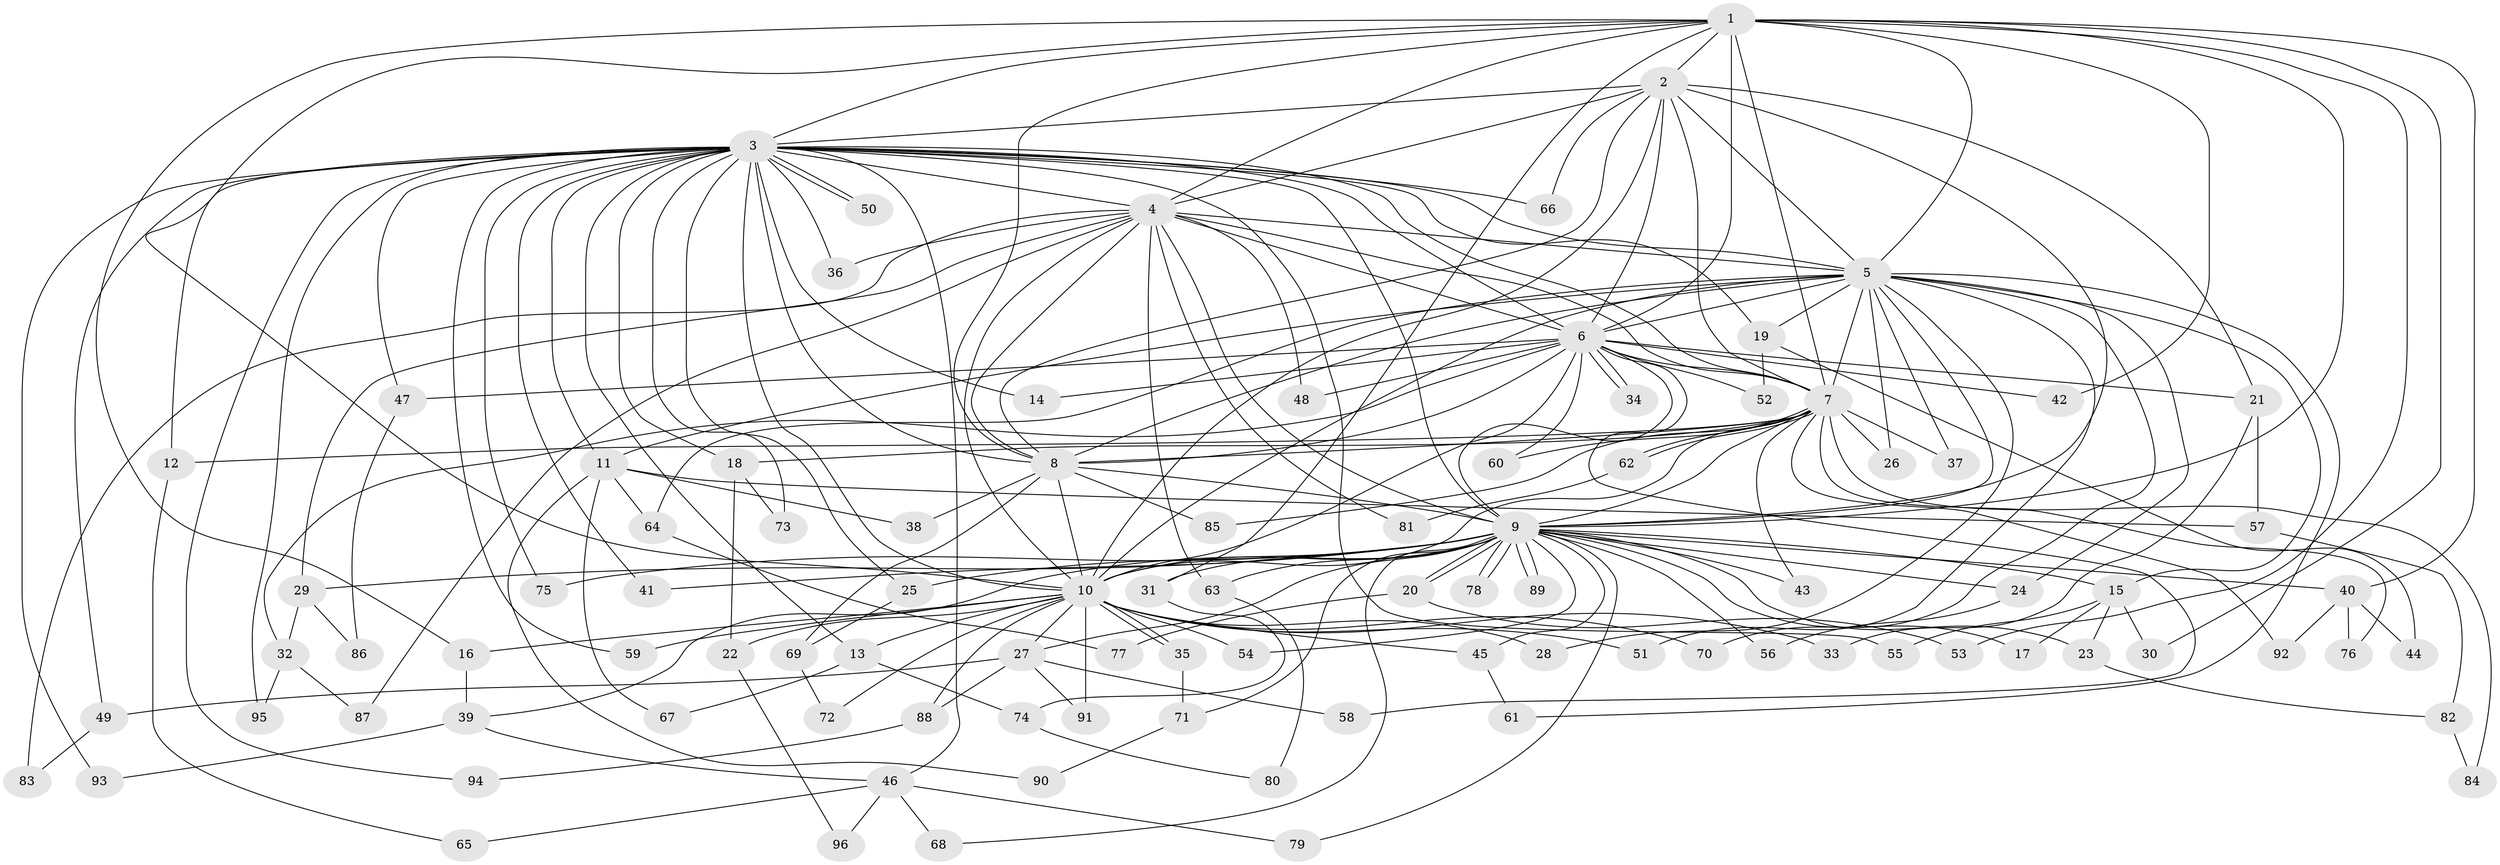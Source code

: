 // coarse degree distribution, {23: 0.020833333333333332, 7: 0.041666666666666664, 33: 0.020833333333333332, 22: 0.020833333333333332, 14: 0.020833333333333332, 6: 0.0625, 3: 0.1875, 2: 0.5208333333333334, 4: 0.041666666666666664, 1: 0.0625}
// Generated by graph-tools (version 1.1) at 2025/17/03/04/25 18:17:21]
// undirected, 96 vertices, 217 edges
graph export_dot {
graph [start="1"]
  node [color=gray90,style=filled];
  1;
  2;
  3;
  4;
  5;
  6;
  7;
  8;
  9;
  10;
  11;
  12;
  13;
  14;
  15;
  16;
  17;
  18;
  19;
  20;
  21;
  22;
  23;
  24;
  25;
  26;
  27;
  28;
  29;
  30;
  31;
  32;
  33;
  34;
  35;
  36;
  37;
  38;
  39;
  40;
  41;
  42;
  43;
  44;
  45;
  46;
  47;
  48;
  49;
  50;
  51;
  52;
  53;
  54;
  55;
  56;
  57;
  58;
  59;
  60;
  61;
  62;
  63;
  64;
  65;
  66;
  67;
  68;
  69;
  70;
  71;
  72;
  73;
  74;
  75;
  76;
  77;
  78;
  79;
  80;
  81;
  82;
  83;
  84;
  85;
  86;
  87;
  88;
  89;
  90;
  91;
  92;
  93;
  94;
  95;
  96;
  1 -- 2;
  1 -- 3;
  1 -- 4;
  1 -- 5;
  1 -- 6;
  1 -- 7;
  1 -- 8;
  1 -- 9;
  1 -- 10;
  1 -- 16;
  1 -- 30;
  1 -- 31;
  1 -- 40;
  1 -- 42;
  1 -- 53;
  2 -- 3;
  2 -- 4;
  2 -- 5;
  2 -- 6;
  2 -- 7;
  2 -- 8;
  2 -- 9;
  2 -- 10;
  2 -- 21;
  2 -- 66;
  3 -- 4;
  3 -- 5;
  3 -- 6;
  3 -- 7;
  3 -- 8;
  3 -- 9;
  3 -- 10;
  3 -- 11;
  3 -- 12;
  3 -- 13;
  3 -- 14;
  3 -- 18;
  3 -- 19;
  3 -- 25;
  3 -- 36;
  3 -- 41;
  3 -- 46;
  3 -- 47;
  3 -- 49;
  3 -- 50;
  3 -- 50;
  3 -- 55;
  3 -- 59;
  3 -- 66;
  3 -- 73;
  3 -- 75;
  3 -- 93;
  3 -- 94;
  3 -- 95;
  4 -- 5;
  4 -- 6;
  4 -- 7;
  4 -- 8;
  4 -- 9;
  4 -- 10;
  4 -- 29;
  4 -- 36;
  4 -- 48;
  4 -- 63;
  4 -- 81;
  4 -- 83;
  4 -- 87;
  5 -- 6;
  5 -- 7;
  5 -- 8;
  5 -- 9;
  5 -- 10;
  5 -- 11;
  5 -- 15;
  5 -- 19;
  5 -- 24;
  5 -- 26;
  5 -- 28;
  5 -- 37;
  5 -- 51;
  5 -- 61;
  5 -- 64;
  5 -- 70;
  6 -- 7;
  6 -- 8;
  6 -- 9;
  6 -- 10;
  6 -- 14;
  6 -- 21;
  6 -- 32;
  6 -- 34;
  6 -- 34;
  6 -- 42;
  6 -- 47;
  6 -- 48;
  6 -- 52;
  6 -- 58;
  6 -- 60;
  7 -- 8;
  7 -- 9;
  7 -- 10;
  7 -- 12;
  7 -- 18;
  7 -- 26;
  7 -- 37;
  7 -- 43;
  7 -- 60;
  7 -- 62;
  7 -- 62;
  7 -- 76;
  7 -- 84;
  7 -- 85;
  7 -- 92;
  8 -- 9;
  8 -- 10;
  8 -- 38;
  8 -- 69;
  8 -- 85;
  9 -- 10;
  9 -- 15;
  9 -- 17;
  9 -- 20;
  9 -- 20;
  9 -- 23;
  9 -- 24;
  9 -- 25;
  9 -- 27;
  9 -- 29;
  9 -- 31;
  9 -- 39;
  9 -- 40;
  9 -- 41;
  9 -- 43;
  9 -- 45;
  9 -- 54;
  9 -- 56;
  9 -- 63;
  9 -- 68;
  9 -- 71;
  9 -- 75;
  9 -- 78;
  9 -- 78;
  9 -- 79;
  9 -- 89;
  9 -- 89;
  10 -- 13;
  10 -- 16;
  10 -- 22;
  10 -- 27;
  10 -- 28;
  10 -- 33;
  10 -- 35;
  10 -- 35;
  10 -- 45;
  10 -- 51;
  10 -- 54;
  10 -- 59;
  10 -- 70;
  10 -- 72;
  10 -- 88;
  10 -- 91;
  11 -- 38;
  11 -- 57;
  11 -- 64;
  11 -- 67;
  11 -- 90;
  12 -- 65;
  13 -- 67;
  13 -- 74;
  15 -- 17;
  15 -- 23;
  15 -- 30;
  15 -- 55;
  16 -- 39;
  18 -- 22;
  18 -- 73;
  19 -- 44;
  19 -- 52;
  20 -- 53;
  20 -- 77;
  21 -- 33;
  21 -- 57;
  22 -- 96;
  23 -- 82;
  24 -- 56;
  25 -- 69;
  27 -- 49;
  27 -- 58;
  27 -- 88;
  27 -- 91;
  29 -- 32;
  29 -- 86;
  31 -- 74;
  32 -- 87;
  32 -- 95;
  35 -- 71;
  39 -- 46;
  39 -- 93;
  40 -- 44;
  40 -- 76;
  40 -- 92;
  45 -- 61;
  46 -- 65;
  46 -- 68;
  46 -- 79;
  46 -- 96;
  47 -- 86;
  49 -- 83;
  57 -- 82;
  62 -- 81;
  63 -- 80;
  64 -- 77;
  69 -- 72;
  71 -- 90;
  74 -- 80;
  82 -- 84;
  88 -- 94;
}
